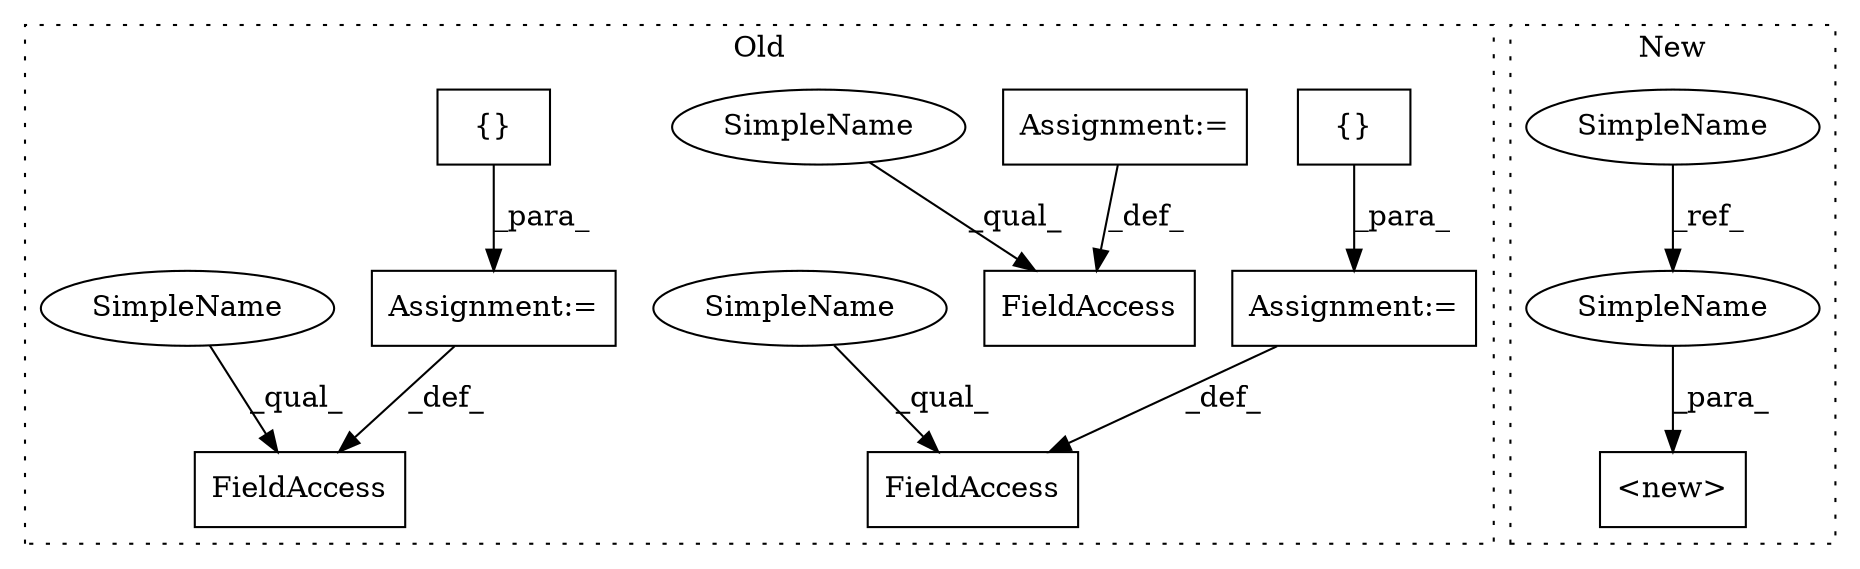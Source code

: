 digraph G {
subgraph cluster0 {
1 [label="{}" a="4" s="3297" l="2" shape="box"];
3 [label="Assignment:=" a="7" s="3279" l="1" shape="box"];
4 [label="FieldAccess" a="22" s="3268" l="11" shape="box"];
6 [label="FieldAccess" a="22" s="3347" l="15" shape="box"];
7 [label="Assignment:=" a="7" s="3362" l="1" shape="box"];
8 [label="FieldAccess" a="22" s="3305" l="16" shape="box"];
9 [label="Assignment:=" a="7" s="3321" l="1" shape="box"];
10 [label="{}" a="4" s="3380" l="2" shape="box"];
12 [label="SimpleName" a="42" s="3268" l="4" shape="ellipse"];
13 [label="SimpleName" a="42" s="3305" l="4" shape="ellipse"];
14 [label="SimpleName" a="42" s="3347" l="4" shape="ellipse"];
label = "Old";
style="dotted";
}
subgraph cluster1 {
2 [label="<new>" a="46" s="3157,3175" l="6,2" shape="box"];
5 [label="SimpleName" a="42" s="3146" l="4" shape="ellipse"];
11 [label="SimpleName" a="42" s="3171" l="4" shape="ellipse"];
label = "New";
style="dotted";
}
1 -> 3 [label="_para_"];
3 -> 4 [label="_def_"];
5 -> 11 [label="_ref_"];
7 -> 6 [label="_def_"];
9 -> 8 [label="_def_"];
10 -> 7 [label="_para_"];
11 -> 2 [label="_para_"];
12 -> 4 [label="_qual_"];
13 -> 8 [label="_qual_"];
14 -> 6 [label="_qual_"];
}